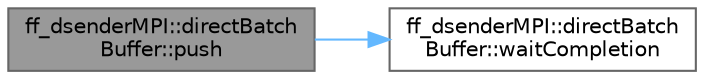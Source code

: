 digraph "ff_dsenderMPI::directBatchBuffer::push"
{
 // LATEX_PDF_SIZE
  bgcolor="transparent";
  edge [fontname=Helvetica,fontsize=10,labelfontname=Helvetica,labelfontsize=10];
  node [fontname=Helvetica,fontsize=10,shape=box,height=0.2,width=0.4];
  rankdir="LR";
  Node1 [id="Node000001",label="ff_dsenderMPI::directBatch\lBuffer::push",height=0.2,width=0.4,color="gray40", fillcolor="grey60", style="filled", fontcolor="black",tooltip=" "];
  Node1 -> Node2 [id="edge1_Node000001_Node000002",color="steelblue1",style="solid",tooltip=" "];
  Node2 [id="Node000002",label="ff_dsenderMPI::directBatch\lBuffer::waitCompletion",height=0.2,width=0.4,color="grey40", fillcolor="white", style="filled",URL="$classff__dsender_m_p_i_1_1direct_batch_buffer.html#ad7e2212d52eeb77e0a668458908cacfc",tooltip=" "];
}
